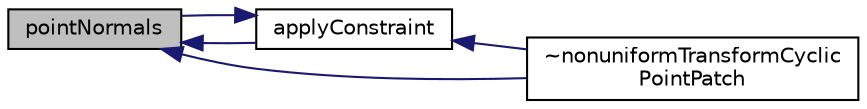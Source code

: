 digraph "pointNormals"
{
  bgcolor="transparent";
  edge [fontname="Helvetica",fontsize="10",labelfontname="Helvetica",labelfontsize="10"];
  node [fontname="Helvetica",fontsize="10",shape=record];
  rankdir="LR";
  Node1 [label="pointNormals",height=0.2,width=0.4,color="black", fillcolor="grey75", style="filled", fontcolor="black"];
  Node1 -> Node2 [dir="back",color="midnightblue",fontsize="10",style="solid",fontname="Helvetica"];
  Node2 [label="applyConstraint",height=0.2,width=0.4,color="black",URL="$a01663.html#ac0063e7d07d55e23bc495269a43121fa",tooltip="Accumulate the effect of constraint direction of this patch. "];
  Node2 -> Node1 [dir="back",color="midnightblue",fontsize="10",style="solid",fontname="Helvetica"];
  Node2 -> Node3 [dir="back",color="midnightblue",fontsize="10",style="solid",fontname="Helvetica"];
  Node3 [label="~nonuniformTransformCyclic\lPointPatch",height=0.2,width=0.4,color="black",URL="$a01663.html#a584c7199be65f7122512ee7cd6979e97"];
  Node1 -> Node3 [dir="back",color="midnightblue",fontsize="10",style="solid",fontname="Helvetica"];
}
